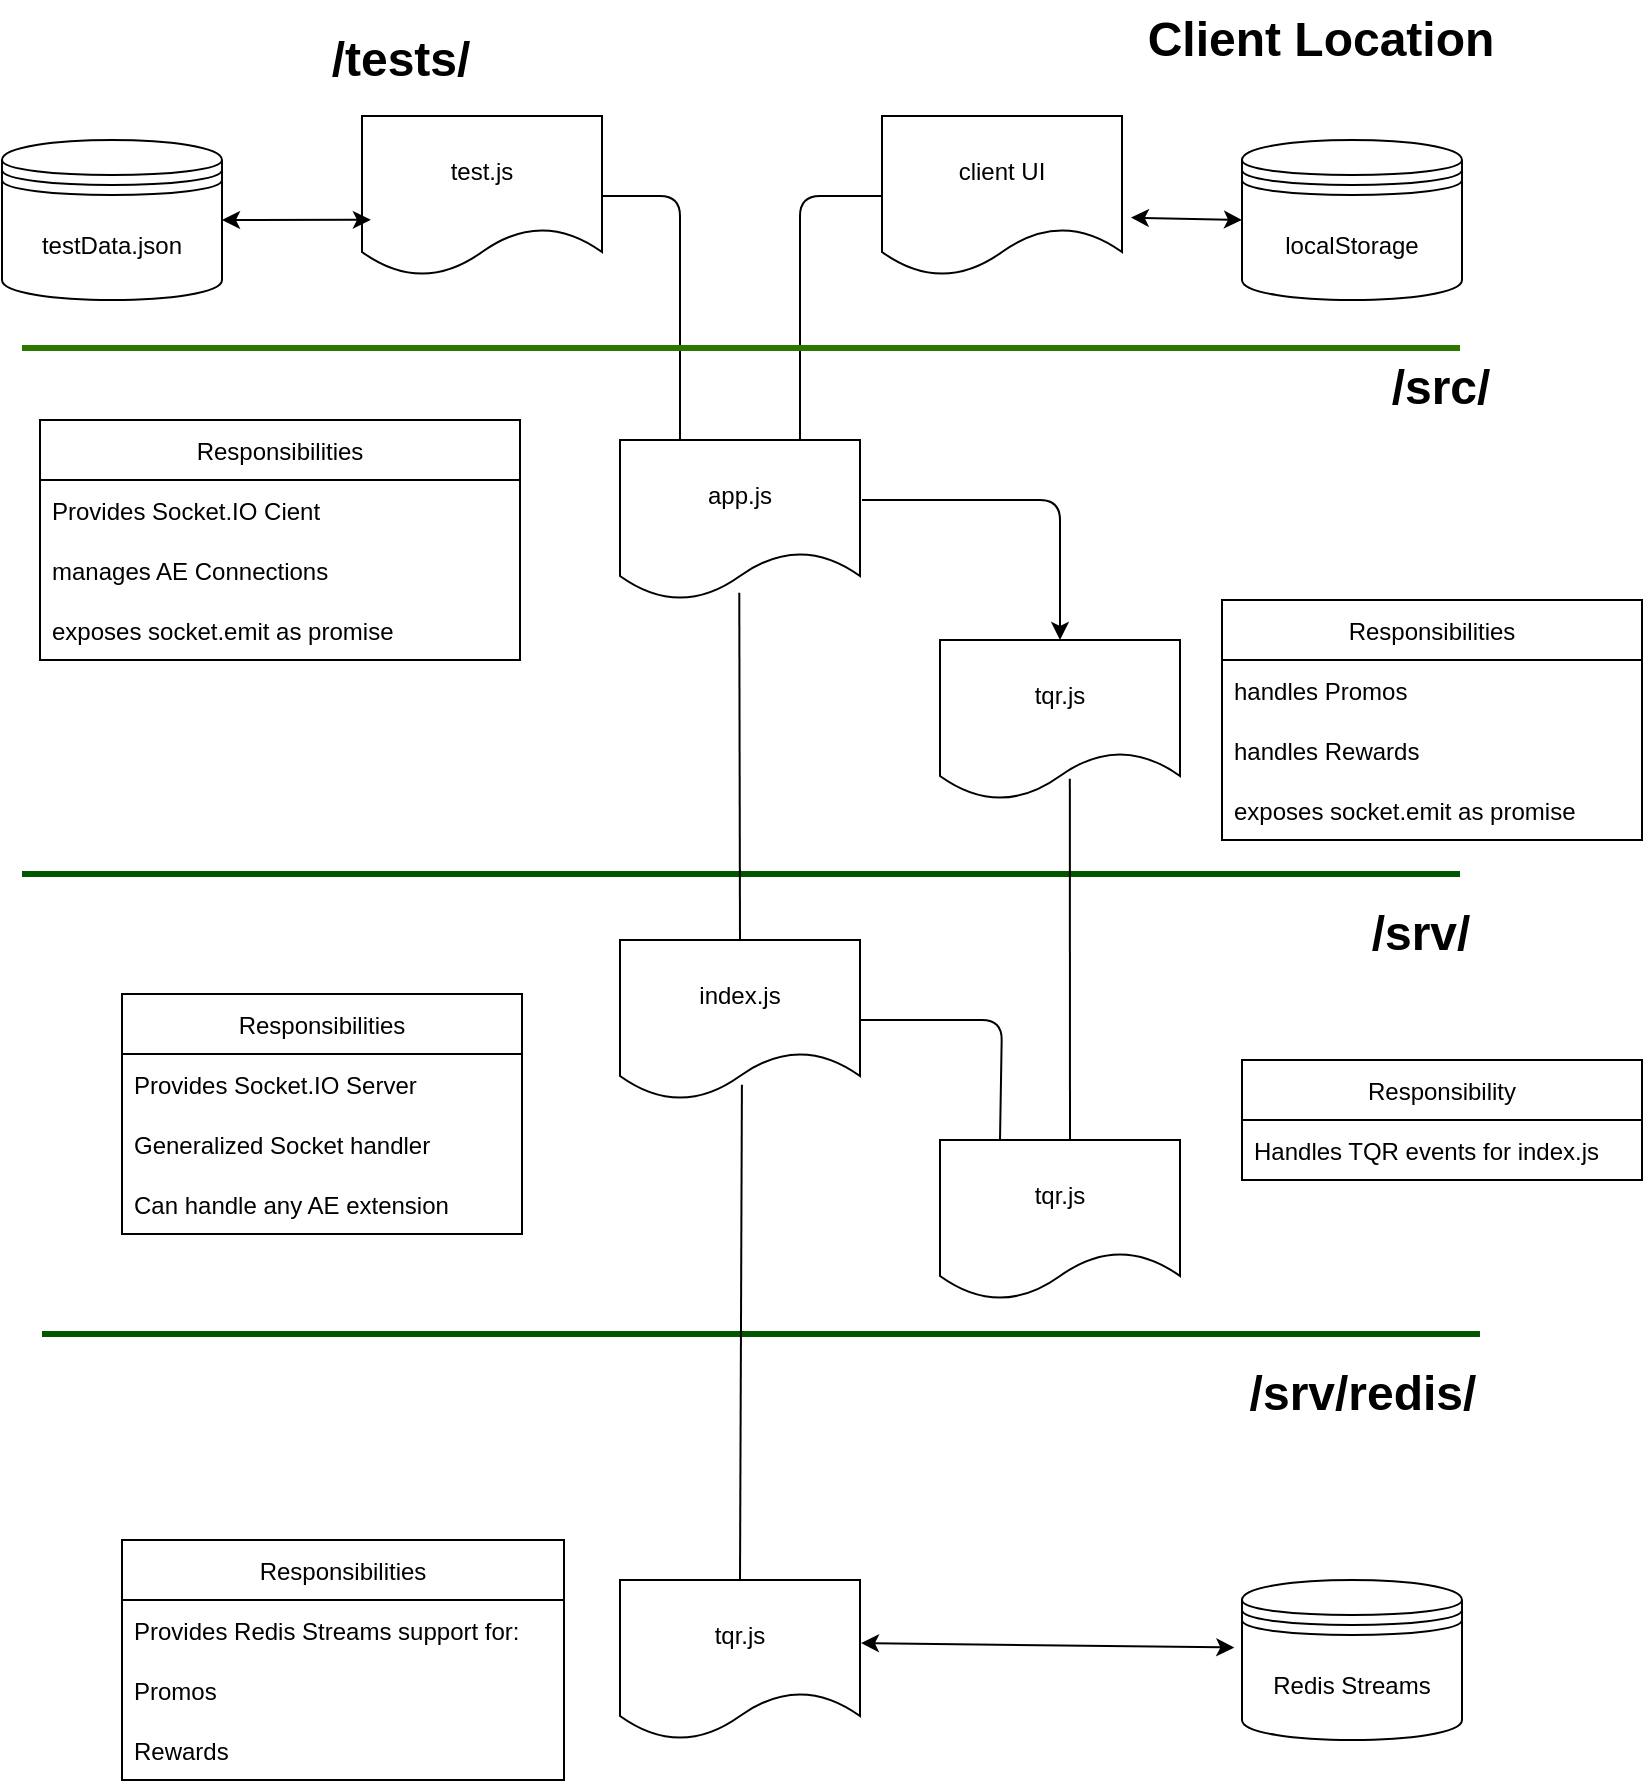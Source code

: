 <mxfile>
    <diagram id="ubDZyn5vU-tMByl5MkJk" name="Page-1">
        <mxGraphModel dx="795" dy="774" grid="1" gridSize="10" guides="1" tooltips="1" connect="1" arrows="1" fold="1" page="1" pageScale="1" pageWidth="850" pageHeight="1100" math="0" shadow="0">
            <root>
                <mxCell id="0"/>
                <mxCell id="1" parent="0"/>
                <mxCell id="2" value="test.js" style="shape=document;whiteSpace=wrap;html=1;boundedLbl=1;" vertex="1" parent="1">
                    <mxGeometry x="200" y="68" width="120" height="80" as="geometry"/>
                </mxCell>
                <mxCell id="3" value="app.js" style="shape=document;whiteSpace=wrap;html=1;boundedLbl=1;" vertex="1" parent="1">
                    <mxGeometry x="329" y="230" width="120" height="80" as="geometry"/>
                </mxCell>
                <mxCell id="4" value="tqr.js" style="shape=document;whiteSpace=wrap;html=1;boundedLbl=1;" vertex="1" parent="1">
                    <mxGeometry x="489" y="580" width="120" height="80" as="geometry"/>
                </mxCell>
                <mxCell id="5" value="client UI" style="shape=document;whiteSpace=wrap;html=1;boundedLbl=1;" vertex="1" parent="1">
                    <mxGeometry x="460" y="68" width="120" height="80" as="geometry"/>
                </mxCell>
                <mxCell id="6" value="index.js" style="shape=document;whiteSpace=wrap;html=1;boundedLbl=1;" vertex="1" parent="1">
                    <mxGeometry x="329" y="480" width="120" height="80" as="geometry"/>
                </mxCell>
                <mxCell id="8" value="testData.json" style="shape=datastore;whiteSpace=wrap;html=1;" vertex="1" parent="1">
                    <mxGeometry x="20" y="80" width="110" height="80" as="geometry"/>
                </mxCell>
                <mxCell id="11" value="" style="endArrow=none;html=1;entryX=1;entryY=0.5;entryDx=0;entryDy=0;exitX=0.25;exitY=0;exitDx=0;exitDy=0;" edge="1" parent="1" source="3" target="2">
                    <mxGeometry width="50" height="50" relative="1" as="geometry">
                        <mxPoint x="359" y="180" as="sourcePoint"/>
                        <mxPoint x="299" y="150" as="targetPoint"/>
                        <Array as="points">
                            <mxPoint x="359" y="108"/>
                        </Array>
                    </mxGeometry>
                </mxCell>
                <mxCell id="12" value="" style="endArrow=none;html=1;entryX=0;entryY=0.5;entryDx=0;entryDy=0;exitX=0.75;exitY=0;exitDx=0;exitDy=0;" edge="1" parent="1" source="3" target="5">
                    <mxGeometry width="50" height="50" relative="1" as="geometry">
                        <mxPoint x="409" y="210" as="sourcePoint"/>
                        <mxPoint x="619" y="320" as="targetPoint"/>
                        <Array as="points">
                            <mxPoint x="419" y="108"/>
                        </Array>
                    </mxGeometry>
                </mxCell>
                <mxCell id="13" value="/tests/" style="text;strokeColor=none;fillColor=none;html=1;fontSize=24;fontStyle=1;verticalAlign=middle;align=center;" vertex="1" parent="1">
                    <mxGeometry x="169" y="20" width="100" height="40" as="geometry"/>
                </mxCell>
                <mxCell id="14" value="/src/" style="text;strokeColor=none;fillColor=none;html=1;fontSize=24;fontStyle=1;verticalAlign=middle;align=center;" vertex="1" parent="1">
                    <mxGeometry x="689" y="184" width="100" height="40" as="geometry"/>
                </mxCell>
                <mxCell id="15" value="" style="endArrow=none;html=1;fillColor=#60a917;strokeColor=#2D7600;strokeWidth=3;" edge="1" parent="1">
                    <mxGeometry width="50" height="50" relative="1" as="geometry">
                        <mxPoint x="30" y="184" as="sourcePoint"/>
                        <mxPoint x="749" y="184" as="targetPoint"/>
                    </mxGeometry>
                </mxCell>
                <mxCell id="16" value="" style="endArrow=none;html=1;fillColor=#008a00;strokeColor=#005700;strokeWidth=3;" edge="1" parent="1">
                    <mxGeometry width="50" height="50" relative="1" as="geometry">
                        <mxPoint x="30" y="447" as="sourcePoint"/>
                        <mxPoint x="749" y="447" as="targetPoint"/>
                    </mxGeometry>
                </mxCell>
                <mxCell id="18" value="/srv/" style="text;strokeColor=none;fillColor=none;html=1;fontSize=24;fontStyle=1;verticalAlign=middle;align=center;" vertex="1" parent="1">
                    <mxGeometry x="679" y="457" width="100" height="40" as="geometry"/>
                </mxCell>
                <mxCell id="19" value="tqr.js" style="shape=document;whiteSpace=wrap;html=1;boundedLbl=1;" vertex="1" parent="1">
                    <mxGeometry x="489" y="330" width="120" height="80" as="geometry"/>
                </mxCell>
                <mxCell id="20" value="" style="endArrow=none;html=1;entryX=0.497;entryY=0.954;entryDx=0;entryDy=0;entryPerimeter=0;exitX=0.5;exitY=0;exitDx=0;exitDy=0;" edge="1" parent="1" source="6" target="3">
                    <mxGeometry width="50" height="50" relative="1" as="geometry">
                        <mxPoint x="384" y="470" as="sourcePoint"/>
                        <mxPoint x="434" y="420" as="targetPoint"/>
                    </mxGeometry>
                </mxCell>
                <mxCell id="21" value="" style="endArrow=none;html=1;exitX=0.541;exitY=0.867;exitDx=0;exitDy=0;exitPerimeter=0;" edge="1" parent="1" source="19">
                    <mxGeometry width="50" height="50" relative="1" as="geometry">
                        <mxPoint x="579" y="300" as="sourcePoint"/>
                        <mxPoint x="554" y="580" as="targetPoint"/>
                    </mxGeometry>
                </mxCell>
                <mxCell id="22" value="" style="endArrow=none;html=1;entryX=0.25;entryY=0;entryDx=0;entryDy=0;exitX=1;exitY=0.5;exitDx=0;exitDy=0;" edge="1" parent="1" source="6" target="4">
                    <mxGeometry width="50" height="50" relative="1" as="geometry">
                        <mxPoint x="459" y="510" as="sourcePoint"/>
                        <mxPoint x="629" y="470" as="targetPoint"/>
                        <Array as="points">
                            <mxPoint x="520" y="520"/>
                        </Array>
                    </mxGeometry>
                </mxCell>
                <mxCell id="23" value="" style="endArrow=none;html=1;fillColor=#008a00;strokeColor=#005700;strokeWidth=3;" edge="1" parent="1">
                    <mxGeometry width="50" height="50" relative="1" as="geometry">
                        <mxPoint x="40" y="677" as="sourcePoint"/>
                        <mxPoint x="759" y="677" as="targetPoint"/>
                    </mxGeometry>
                </mxCell>
                <mxCell id="24" value="/srv/redis/" style="text;strokeColor=none;fillColor=none;html=1;fontSize=24;fontStyle=1;verticalAlign=middle;align=center;" vertex="1" parent="1">
                    <mxGeometry x="650" y="687" width="100" height="40" as="geometry"/>
                </mxCell>
                <mxCell id="25" value="tqr.js" style="shape=document;whiteSpace=wrap;html=1;boundedLbl=1;" vertex="1" parent="1">
                    <mxGeometry x="329" y="800" width="120" height="80" as="geometry"/>
                </mxCell>
                <mxCell id="26" value="" style="endArrow=none;html=1;entryX=0.508;entryY=0.904;entryDx=0;entryDy=0;entryPerimeter=0;exitX=0.5;exitY=0;exitDx=0;exitDy=0;" edge="1" parent="1" source="25" target="6">
                    <mxGeometry width="50" height="50" relative="1" as="geometry">
                        <mxPoint x="388.86" y="727" as="sourcePoint"/>
                        <mxPoint x="388.5" y="543.32" as="targetPoint"/>
                    </mxGeometry>
                </mxCell>
                <mxCell id="27" value="localStorage" style="shape=datastore;whiteSpace=wrap;html=1;" vertex="1" parent="1">
                    <mxGeometry x="640" y="80" width="110" height="80" as="geometry"/>
                </mxCell>
                <mxCell id="30" value="Client Location" style="text;strokeColor=none;fillColor=none;html=1;fontSize=24;fontStyle=1;verticalAlign=middle;align=center;" vertex="1" parent="1">
                    <mxGeometry x="629" y="10" width="100" height="40" as="geometry"/>
                </mxCell>
                <mxCell id="36" value="Responsibilities" style="swimlane;fontStyle=0;childLayout=stackLayout;horizontal=1;startSize=30;horizontalStack=0;resizeParent=1;resizeParentMax=0;resizeLast=0;collapsible=1;marginBottom=0;" vertex="1" parent="1">
                    <mxGeometry x="39" y="220" width="240" height="120" as="geometry"/>
                </mxCell>
                <mxCell id="37" value="Provides Socket.IO Cient" style="text;strokeColor=none;fillColor=none;align=left;verticalAlign=middle;spacingLeft=4;spacingRight=4;overflow=hidden;points=[[0,0.5],[1,0.5]];portConstraint=eastwest;rotatable=0;" vertex="1" parent="36">
                    <mxGeometry y="30" width="240" height="30" as="geometry"/>
                </mxCell>
                <mxCell id="38" value="manages AE Connections" style="text;strokeColor=none;fillColor=none;align=left;verticalAlign=middle;spacingLeft=4;spacingRight=4;overflow=hidden;points=[[0,0.5],[1,0.5]];portConstraint=eastwest;rotatable=0;" vertex="1" parent="36">
                    <mxGeometry y="60" width="240" height="30" as="geometry"/>
                </mxCell>
                <mxCell id="39" value="exposes socket.emit as promise" style="text;strokeColor=none;fillColor=none;align=left;verticalAlign=middle;spacingLeft=4;spacingRight=4;overflow=hidden;points=[[0,0.5],[1,0.5]];portConstraint=eastwest;rotatable=0;" vertex="1" parent="36">
                    <mxGeometry y="90" width="240" height="30" as="geometry"/>
                </mxCell>
                <mxCell id="40" value="Responsibilities" style="swimlane;fontStyle=0;childLayout=stackLayout;horizontal=1;startSize=30;horizontalStack=0;resizeParent=1;resizeParentMax=0;resizeLast=0;collapsible=1;marginBottom=0;" vertex="1" parent="1">
                    <mxGeometry x="630" y="310" width="210" height="120" as="geometry"/>
                </mxCell>
                <mxCell id="41" value="handles Promos" style="text;strokeColor=none;fillColor=none;align=left;verticalAlign=middle;spacingLeft=4;spacingRight=4;overflow=hidden;points=[[0,0.5],[1,0.5]];portConstraint=eastwest;rotatable=0;" vertex="1" parent="40">
                    <mxGeometry y="30" width="210" height="30" as="geometry"/>
                </mxCell>
                <mxCell id="42" value="handles Rewards" style="text;strokeColor=none;fillColor=none;align=left;verticalAlign=middle;spacingLeft=4;spacingRight=4;overflow=hidden;points=[[0,0.5],[1,0.5]];portConstraint=eastwest;rotatable=0;" vertex="1" parent="40">
                    <mxGeometry y="60" width="210" height="30" as="geometry"/>
                </mxCell>
                <mxCell id="43" value="exposes socket.emit as promise" style="text;strokeColor=none;fillColor=none;align=left;verticalAlign=middle;spacingLeft=4;spacingRight=4;overflow=hidden;points=[[0,0.5],[1,0.5]];portConstraint=eastwest;rotatable=0;" vertex="1" parent="40">
                    <mxGeometry y="90" width="210" height="30" as="geometry"/>
                </mxCell>
                <mxCell id="44" value="Responsibilities" style="swimlane;fontStyle=0;childLayout=stackLayout;horizontal=1;startSize=30;horizontalStack=0;resizeParent=1;resizeParentMax=0;resizeLast=0;collapsible=1;marginBottom=0;" vertex="1" parent="1">
                    <mxGeometry x="80" y="780" width="221" height="120" as="geometry"/>
                </mxCell>
                <mxCell id="46" value="Provides Redis Streams support for:" style="text;strokeColor=none;fillColor=none;align=left;verticalAlign=middle;spacingLeft=4;spacingRight=4;overflow=hidden;points=[[0,0.5],[1,0.5]];portConstraint=eastwest;rotatable=0;" vertex="1" parent="44">
                    <mxGeometry y="30" width="221" height="30" as="geometry"/>
                </mxCell>
                <mxCell id="45" value="Promos" style="text;strokeColor=none;fillColor=none;align=left;verticalAlign=middle;spacingLeft=4;spacingRight=4;overflow=hidden;points=[[0,0.5],[1,0.5]];portConstraint=eastwest;rotatable=0;" vertex="1" parent="44">
                    <mxGeometry y="60" width="221" height="30" as="geometry"/>
                </mxCell>
                <mxCell id="47" value="Rewards" style="text;strokeColor=none;fillColor=none;align=left;verticalAlign=middle;spacingLeft=4;spacingRight=4;overflow=hidden;points=[[0,0.5],[1,0.5]];portConstraint=eastwest;rotatable=0;" vertex="1" parent="44">
                    <mxGeometry y="90" width="221" height="30" as="geometry"/>
                </mxCell>
                <mxCell id="48" value="Responsibility" style="swimlane;fontStyle=0;childLayout=stackLayout;horizontal=1;startSize=30;horizontalStack=0;resizeParent=1;resizeParentMax=0;resizeLast=0;collapsible=1;marginBottom=0;" vertex="1" parent="1">
                    <mxGeometry x="640" y="540" width="200" height="60" as="geometry"/>
                </mxCell>
                <mxCell id="49" value="Handles TQR events for index.js" style="text;strokeColor=none;fillColor=none;align=left;verticalAlign=middle;spacingLeft=4;spacingRight=4;overflow=hidden;points=[[0,0.5],[1,0.5]];portConstraint=eastwest;rotatable=0;" vertex="1" parent="48">
                    <mxGeometry y="30" width="200" height="30" as="geometry"/>
                </mxCell>
                <mxCell id="52" value="Responsibilities" style="swimlane;fontStyle=0;childLayout=stackLayout;horizontal=1;startSize=30;horizontalStack=0;resizeParent=1;resizeParentMax=0;resizeLast=0;collapsible=1;marginBottom=0;" vertex="1" parent="1">
                    <mxGeometry x="80" y="507" width="200" height="120" as="geometry"/>
                </mxCell>
                <mxCell id="53" value="Provides Socket.IO Server" style="text;strokeColor=none;fillColor=none;align=left;verticalAlign=middle;spacingLeft=4;spacingRight=4;overflow=hidden;points=[[0,0.5],[1,0.5]];portConstraint=eastwest;rotatable=0;" vertex="1" parent="52">
                    <mxGeometry y="30" width="200" height="30" as="geometry"/>
                </mxCell>
                <mxCell id="54" value="Generalized Socket handler" style="text;strokeColor=none;fillColor=none;align=left;verticalAlign=middle;spacingLeft=4;spacingRight=4;overflow=hidden;points=[[0,0.5],[1,0.5]];portConstraint=eastwest;rotatable=0;" vertex="1" parent="52">
                    <mxGeometry y="60" width="200" height="30" as="geometry"/>
                </mxCell>
                <mxCell id="55" value="Can handle any AE extension" style="text;strokeColor=none;fillColor=none;align=left;verticalAlign=middle;spacingLeft=4;spacingRight=4;overflow=hidden;points=[[0,0.5],[1,0.5]];portConstraint=eastwest;rotatable=0;" vertex="1" parent="52">
                    <mxGeometry y="90" width="200" height="30" as="geometry"/>
                </mxCell>
                <mxCell id="56" value="" style="endArrow=classic;html=1;entryX=0.5;entryY=0;entryDx=0;entryDy=0;" edge="1" parent="1" target="19">
                    <mxGeometry width="50" height="50" relative="1" as="geometry">
                        <mxPoint x="450" y="260" as="sourcePoint"/>
                        <mxPoint x="501" y="220" as="targetPoint"/>
                        <Array as="points">
                            <mxPoint x="549" y="260"/>
                        </Array>
                    </mxGeometry>
                </mxCell>
                <mxCell id="57" value="Redis Streams" style="shape=datastore;whiteSpace=wrap;html=1;" vertex="1" parent="1">
                    <mxGeometry x="640" y="800" width="110" height="80" as="geometry"/>
                </mxCell>
                <mxCell id="60" value="" style="endArrow=classic;startArrow=classic;html=1;exitX=1.004;exitY=0.394;exitDx=0;exitDy=0;exitPerimeter=0;entryX=-0.035;entryY=0.422;entryDx=0;entryDy=0;entryPerimeter=0;" edge="1" parent="1" source="25" target="57">
                    <mxGeometry width="50" height="50" relative="1" as="geometry">
                        <mxPoint x="450" y="690" as="sourcePoint"/>
                        <mxPoint x="500" y="640" as="targetPoint"/>
                    </mxGeometry>
                </mxCell>
                <mxCell id="61" value="" style="endArrow=classic;startArrow=classic;html=1;entryX=0;entryY=0.5;entryDx=0;entryDy=0;exitX=1.037;exitY=0.635;exitDx=0;exitDy=0;exitPerimeter=0;" edge="1" parent="1" source="5" target="27">
                    <mxGeometry width="50" height="50" relative="1" as="geometry">
                        <mxPoint x="450" y="250" as="sourcePoint"/>
                        <mxPoint x="500" y="200" as="targetPoint"/>
                    </mxGeometry>
                </mxCell>
                <mxCell id="62" value="" style="endArrow=classic;startArrow=classic;html=1;exitX=1;exitY=0.5;exitDx=0;exitDy=0;entryX=0.037;entryY=0.649;entryDx=0;entryDy=0;entryPerimeter=0;" edge="1" parent="1" source="8" target="2">
                    <mxGeometry width="50" height="50" relative="1" as="geometry">
                        <mxPoint x="450" y="250" as="sourcePoint"/>
                        <mxPoint x="500" y="200" as="targetPoint"/>
                    </mxGeometry>
                </mxCell>
            </root>
        </mxGraphModel>
    </diagram>
</mxfile>